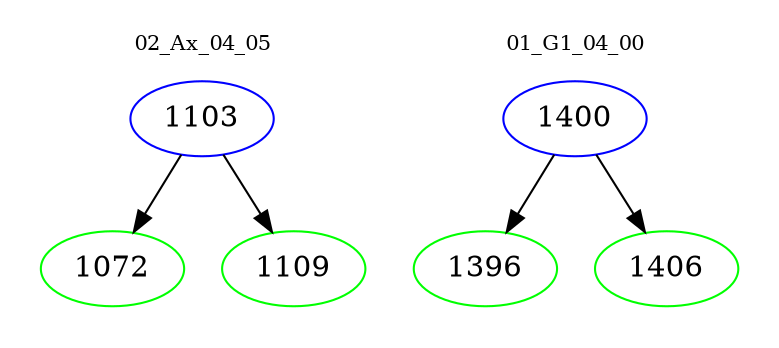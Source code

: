 digraph{
subgraph cluster_0 {
color = white
label = "02_Ax_04_05";
fontsize=10;
T0_1103 [label="1103", color="blue"]
T0_1103 -> T0_1072 [color="black"]
T0_1072 [label="1072", color="green"]
T0_1103 -> T0_1109 [color="black"]
T0_1109 [label="1109", color="green"]
}
subgraph cluster_1 {
color = white
label = "01_G1_04_00";
fontsize=10;
T1_1400 [label="1400", color="blue"]
T1_1400 -> T1_1396 [color="black"]
T1_1396 [label="1396", color="green"]
T1_1400 -> T1_1406 [color="black"]
T1_1406 [label="1406", color="green"]
}
}
